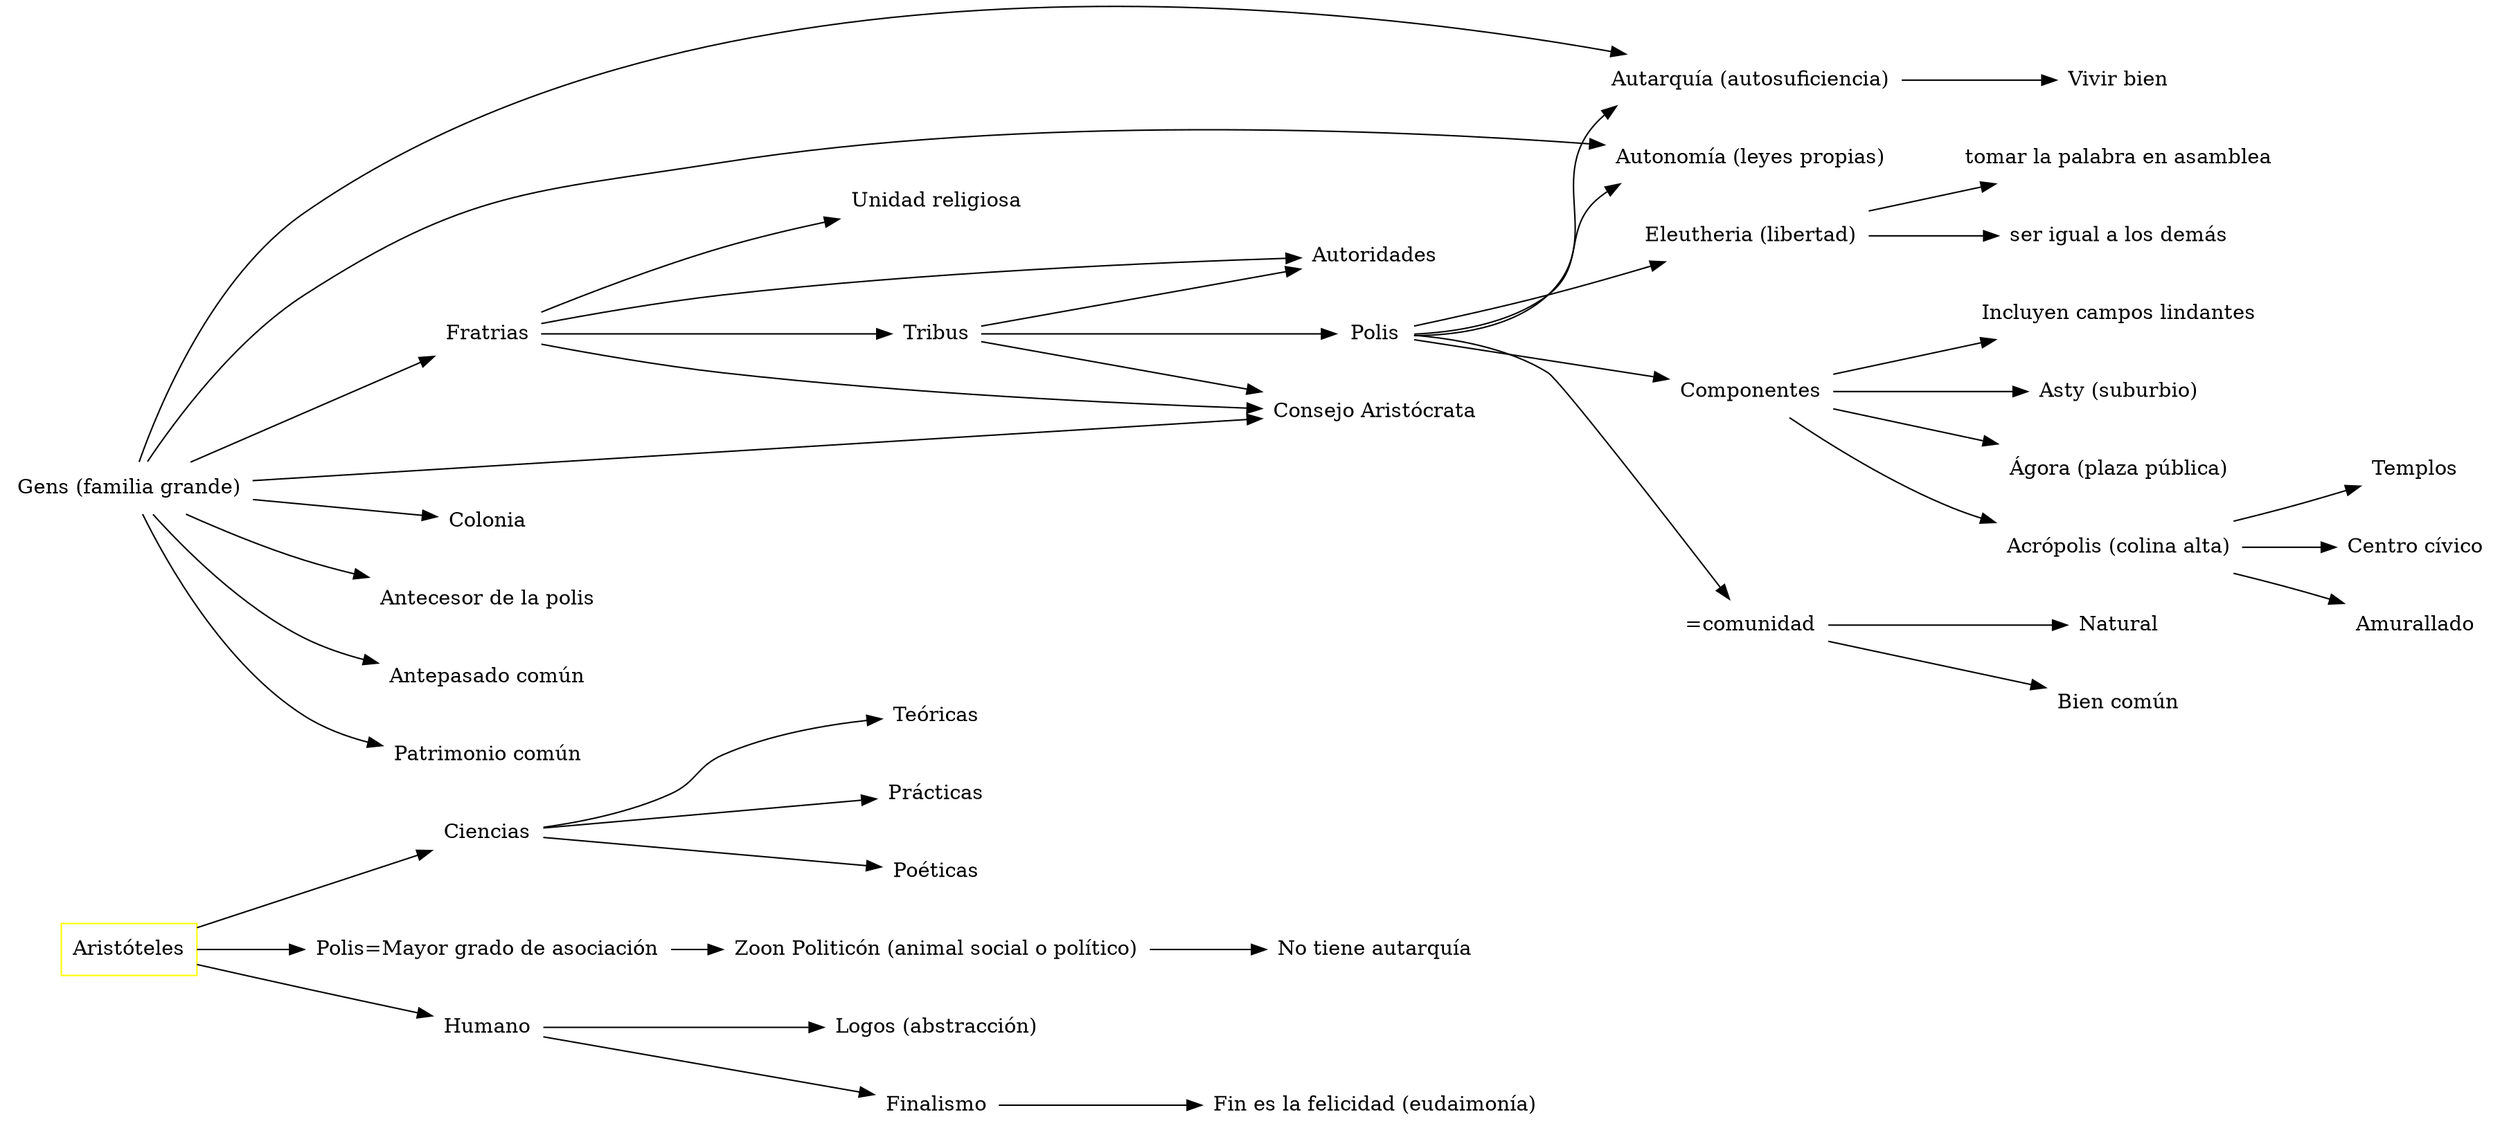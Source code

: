 digraph {
  rankdir=LR;
  "Aristóteles"[shape=box][color=yellow]
  "Fin es la felicidad (eudaimonía)"[shape=box][color=white]
  "Ciencias"[shape=box][color=white]
  "Teóricas"[shape=box][color=white]
  "Prácticas"[shape=box][color=white]
  "Poéticas"[shape=box][color=white]
  "Polis=Mayor grado de asociación"[shape=box][color=white]
  "Zoon Politicón (animal social o político)"[shape=box][color=white]
  "Polis"[shape=box][color=white]
  "Autarquía (autosuficiencia)"[shape=box][color=white]
  "Eleutheria (libertad)"[shape=box][color=white]
  "Autonomía (leyes propias)"[shape=box][color=white]
  "Gens (familia grande)"[shape=box][color=white]
  "Fratrias"[shape=box][color=white]
  "Tribus"[shape=box][color=white]
  "Consejo Aristócrata"[shape=box][color=white]
  "Acrópolis (colina alta)"[shape=box][color=white]
  "Templos"[shape=box][color=white]
  "Centro cívico"[shape=box][color=white]
  "Amurallado"[shape=box][color=white]
  "Incluyen campos lindantes"[shape=box][color=white]
  "Asty (suburbio)"[shape=box][color=white]
  "Componentes"[shape=box][color=white]
  "Ágora (plaza pública)"[shape=box][color=white]
  "=comunidad"[shape=box][color=white]
  "Bien común"[shape=box][color=white]
  "No tiene autarquía"[shape=box][color=white]
  "Natural"[shape=box][color=white]
  "Humano"[shape=box][color=white]
  "Logos (abstracción)"[shape=box][color=white]
  "Finalismo"[shape=box][color=white]
  "Vivir bien"[shape=box][color=white]
  "ser igual a los demás"[shape=box][color=white]
  "tomar la palabra en asamblea"[shape=box][color=white]
  "Colonia"[shape=box][color=white]
  "Antecesor de la polis"[shape=box][color=white]
  "Antepasado común"[shape=box][color=white]
  "Patrimonio común"[shape=box][color=white]
  "Unidad religiosa"[shape=box][color=white]
  "Autoridades"[shape=box][color=white]
  "Aristóteles"->"Ciencias"[color=black]
  "Ciencias"->"Teóricas"[color=black]
  "Ciencias"->"Prácticas"[color=black]
  "Ciencias"->"Poéticas"[color=black]
  "Aristóteles"->"Polis=Mayor grado de asociación"[color=black]
  "Polis=Mayor grado de asociación"->"Zoon Politicón (animal social o político)"[color=black]
  "Polis"->"Autarquía (autosuficiencia)"[color=black]
  "Polis"->"Eleutheria (libertad)"[color=black]
  "Polis"->"Autonomía (leyes propias)"[color=black]
  "Gens (familia grande)"->"Fratrias"[color=black]
  "Fratrias"->"Tribus"[color=black]
  "Gens (familia grande)"->"Consejo Aristócrata"[color=black]
  "Fratrias"->"Consejo Aristócrata"[color=black]
  "Tribus"->"Consejo Aristócrata"[color=black]
  "Acrópolis (colina alta)"->"Templos"[color=black]
  "Acrópolis (colina alta)"->"Centro cívico"[color=black]
  "Acrópolis (colina alta)"->"Amurallado"[color=black]
  "Polis"->"Componentes"[color=black]
  "Componentes"->"Asty (suburbio)"[color=black]
  "Componentes"->"Acrópolis (colina alta)"[color=black]
  "Componentes"->"Incluyen campos lindantes"[color=black]
  "Componentes"->"Ágora (plaza pública)"[color=black]
  "Polis"->"=comunidad"[color=black]
  "=comunidad"->"Bien común"[color=black]
  "Zoon Politicón (animal social o político)"->"No tiene autarquía"[color=black]
  "=comunidad"->"Natural"[color=black]
  "Aristóteles"->"Humano"[color=black]
  "Humano"->"Logos (abstracción)"[color=black]
  "Humano"->"Finalismo"[color=black]
  "Finalismo"->"Fin es la felicidad (eudaimonía)"[color=black]
  "Autarquía (autosuficiencia)"->"Vivir bien"[color=black]
  "Eleutheria (libertad)"->"ser igual a los demás"[color=black]
  "Eleutheria (libertad)"->"tomar la palabra en asamblea"[color=black]
  "Gens (familia grande)"->"Colonia"[color=black]
  "Gens (familia grande)"->"Antecesor de la polis"[color=black]
  "Gens (familia grande)"->"Autarquía (autosuficiencia)"[color=black]
  "Gens (familia grande)"->"Autonomía (leyes propias)"[color=black]
  "Gens (familia grande)"->"Antepasado común"[color=black]
  "Gens (familia grande)"->"Patrimonio común"[color=black]
  "Tribus"->"Polis"[color=black]
  "Fratrias"->"Unidad religiosa"[color=black]
  "Fratrias"->"Autoridades"[color=black]
  "Tribus"->"Autoridades"[color=black]
}